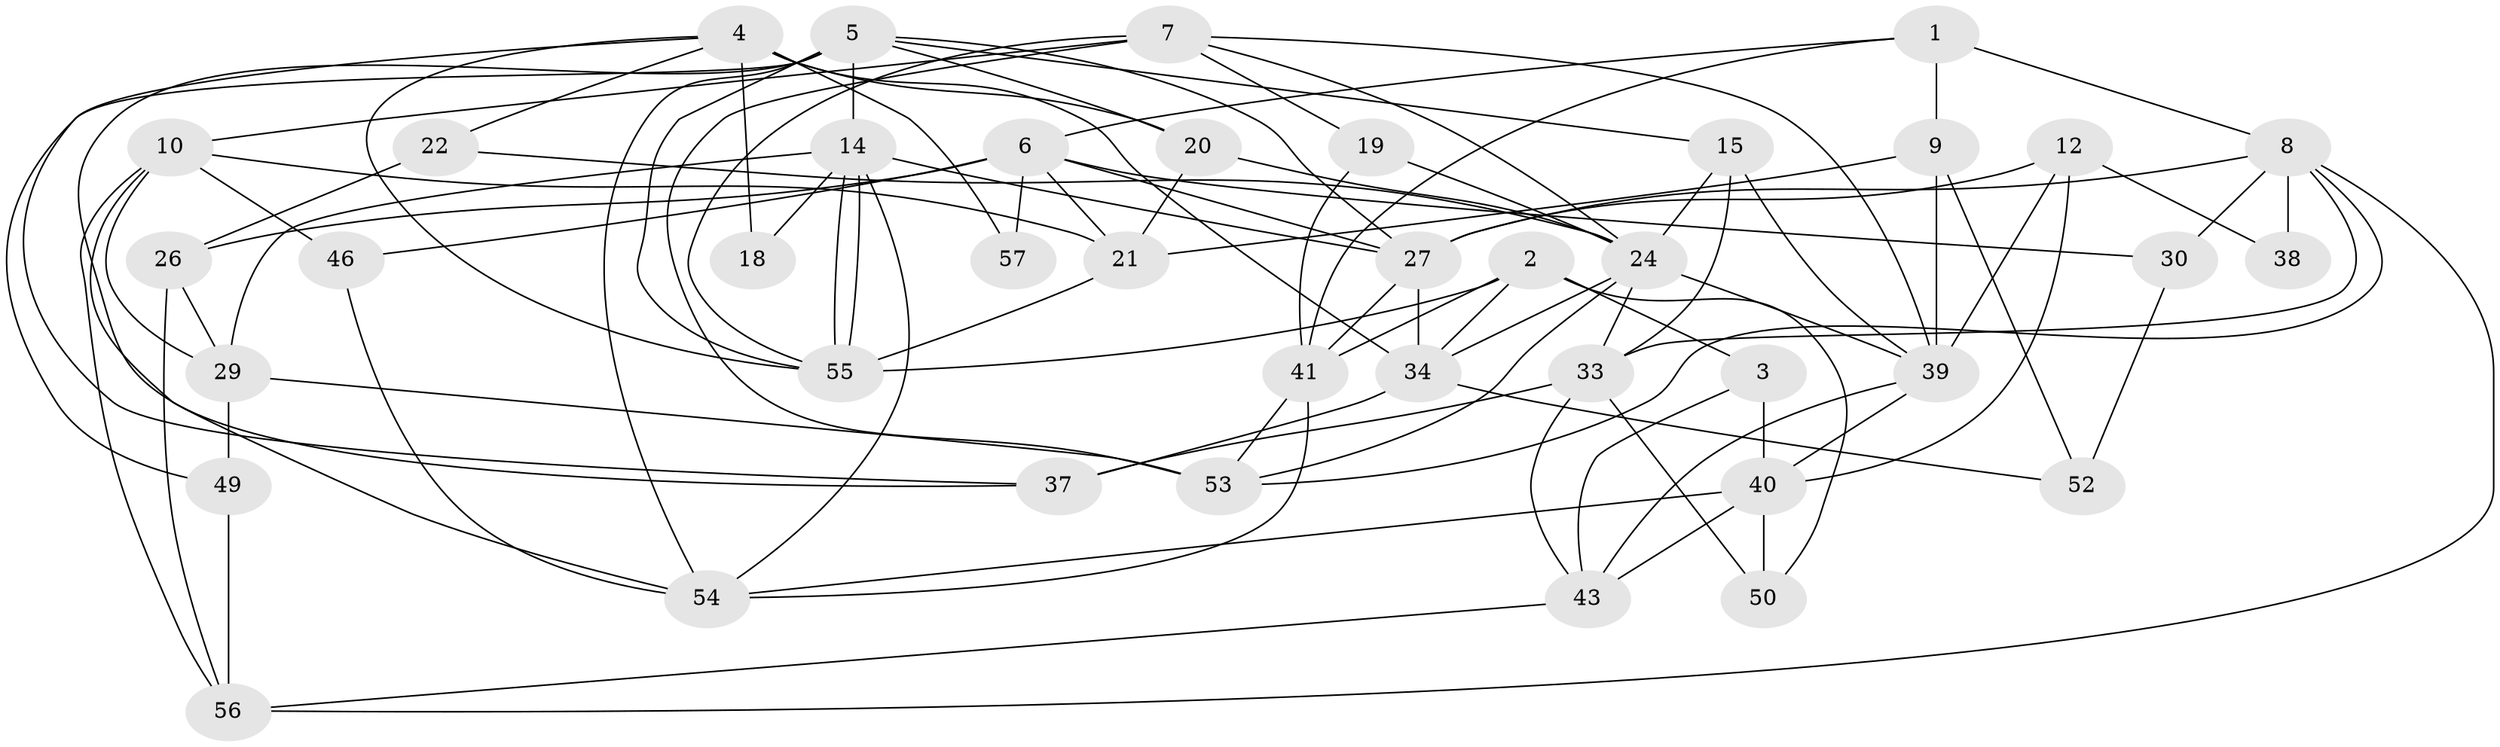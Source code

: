 // original degree distribution, {3: 0.26229508196721313, 2: 0.14754098360655737, 4: 0.2786885245901639, 5: 0.14754098360655737, 7: 0.08196721311475409, 6: 0.08196721311475409}
// Generated by graph-tools (version 1.1) at 2025/41/03/06/25 10:41:58]
// undirected, 40 vertices, 98 edges
graph export_dot {
graph [start="1"]
  node [color=gray90,style=filled];
  1 [super="+17"];
  2 [super="+60"];
  3;
  4 [super="+48"];
  5 [super="+31"];
  6 [super="+58"];
  7 [super="+16"];
  8 [super="+23"];
  9 [super="+11"];
  10 [super="+13"];
  12 [super="+42"];
  14 [super="+35"];
  15 [super="+28"];
  18;
  19;
  20;
  21 [super="+36"];
  22;
  24 [super="+25"];
  26;
  27 [super="+61"];
  29 [super="+32"];
  30;
  33 [super="+59"];
  34 [super="+51"];
  37;
  38;
  39;
  40 [super="+47"];
  41 [super="+44"];
  43 [super="+45"];
  46;
  49;
  50;
  52;
  53;
  54;
  55;
  56;
  57;
  1 -- 6;
  1 -- 41;
  1 -- 8;
  1 -- 9 [weight=2];
  2 -- 55;
  2 -- 3;
  2 -- 50;
  2 -- 34;
  2 -- 41;
  3 -- 40;
  3 -- 43;
  4 -- 22;
  4 -- 34;
  4 -- 18;
  4 -- 37;
  4 -- 20;
  4 -- 55;
  4 -- 57;
  5 -- 55;
  5 -- 14;
  5 -- 49;
  5 -- 20;
  5 -- 37;
  5 -- 54;
  5 -- 15;
  5 -- 27;
  6 -- 46;
  6 -- 57;
  6 -- 26;
  6 -- 27 [weight=2];
  6 -- 30;
  6 -- 21;
  7 -- 39;
  7 -- 53;
  7 -- 24;
  7 -- 19;
  7 -- 55;
  7 -- 10;
  8 -- 27;
  8 -- 33;
  8 -- 56;
  8 -- 53;
  8 -- 38;
  8 -- 30;
  9 -- 52;
  9 -- 39;
  9 -- 21;
  10 -- 56;
  10 -- 54;
  10 -- 21;
  10 -- 29;
  10 -- 46;
  12 -- 27;
  12 -- 39;
  12 -- 38;
  12 -- 40;
  14 -- 55;
  14 -- 55;
  14 -- 18;
  14 -- 29;
  14 -- 54;
  14 -- 27;
  15 -- 39;
  15 -- 24;
  15 -- 33;
  19 -- 41;
  19 -- 24;
  20 -- 24;
  20 -- 21;
  21 -- 55;
  22 -- 26;
  22 -- 24;
  24 -- 39;
  24 -- 33;
  24 -- 34;
  24 -- 53;
  26 -- 56;
  26 -- 29;
  27 -- 41;
  27 -- 34;
  29 -- 49;
  29 -- 53;
  30 -- 52;
  33 -- 43;
  33 -- 50;
  33 -- 37;
  34 -- 52;
  34 -- 37;
  39 -- 43;
  39 -- 40;
  40 -- 43 [weight=2];
  40 -- 50;
  40 -- 54;
  41 -- 54;
  41 -- 53;
  43 -- 56;
  46 -- 54;
  49 -- 56;
}
